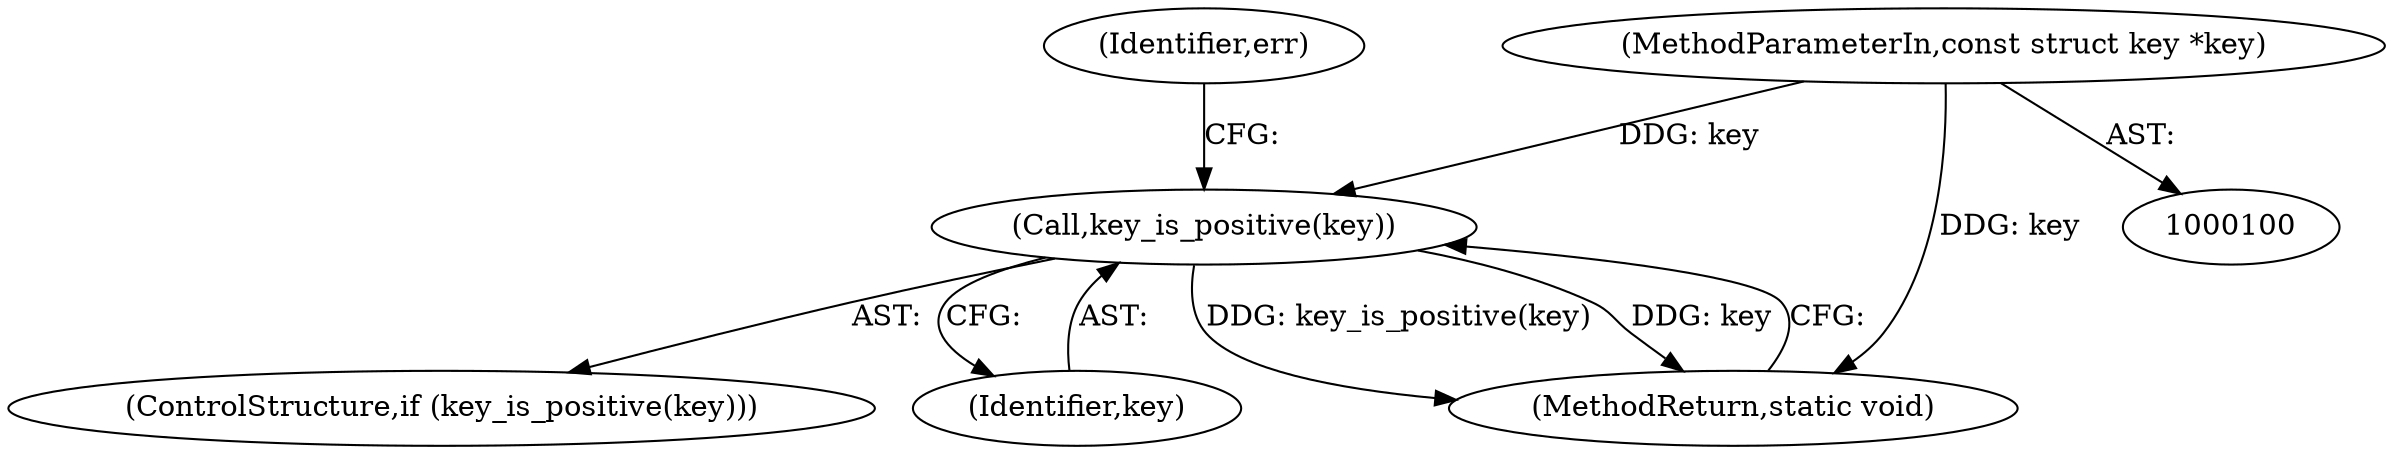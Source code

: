 digraph "0_linux_363b02dab09b3226f3bd1420dad9c72b79a42a76@pointer" {
"1000110" [label="(Call,key_is_positive(key))"];
"1000101" [label="(MethodParameterIn,const struct key *key)"];
"1000109" [label="(ControlStructure,if (key_is_positive(key)))"];
"1000110" [label="(Call,key_is_positive(key))"];
"1000111" [label="(Identifier,key)"];
"1000137" [label="(MethodReturn,static void)"];
"1000101" [label="(MethodParameterIn,const struct key *key)"];
"1000115" [label="(Identifier,err)"];
"1000110" -> "1000109"  [label="AST: "];
"1000110" -> "1000111"  [label="CFG: "];
"1000111" -> "1000110"  [label="AST: "];
"1000115" -> "1000110"  [label="CFG: "];
"1000137" -> "1000110"  [label="CFG: "];
"1000110" -> "1000137"  [label="DDG: key_is_positive(key)"];
"1000110" -> "1000137"  [label="DDG: key"];
"1000101" -> "1000110"  [label="DDG: key"];
"1000101" -> "1000100"  [label="AST: "];
"1000101" -> "1000137"  [label="DDG: key"];
}
